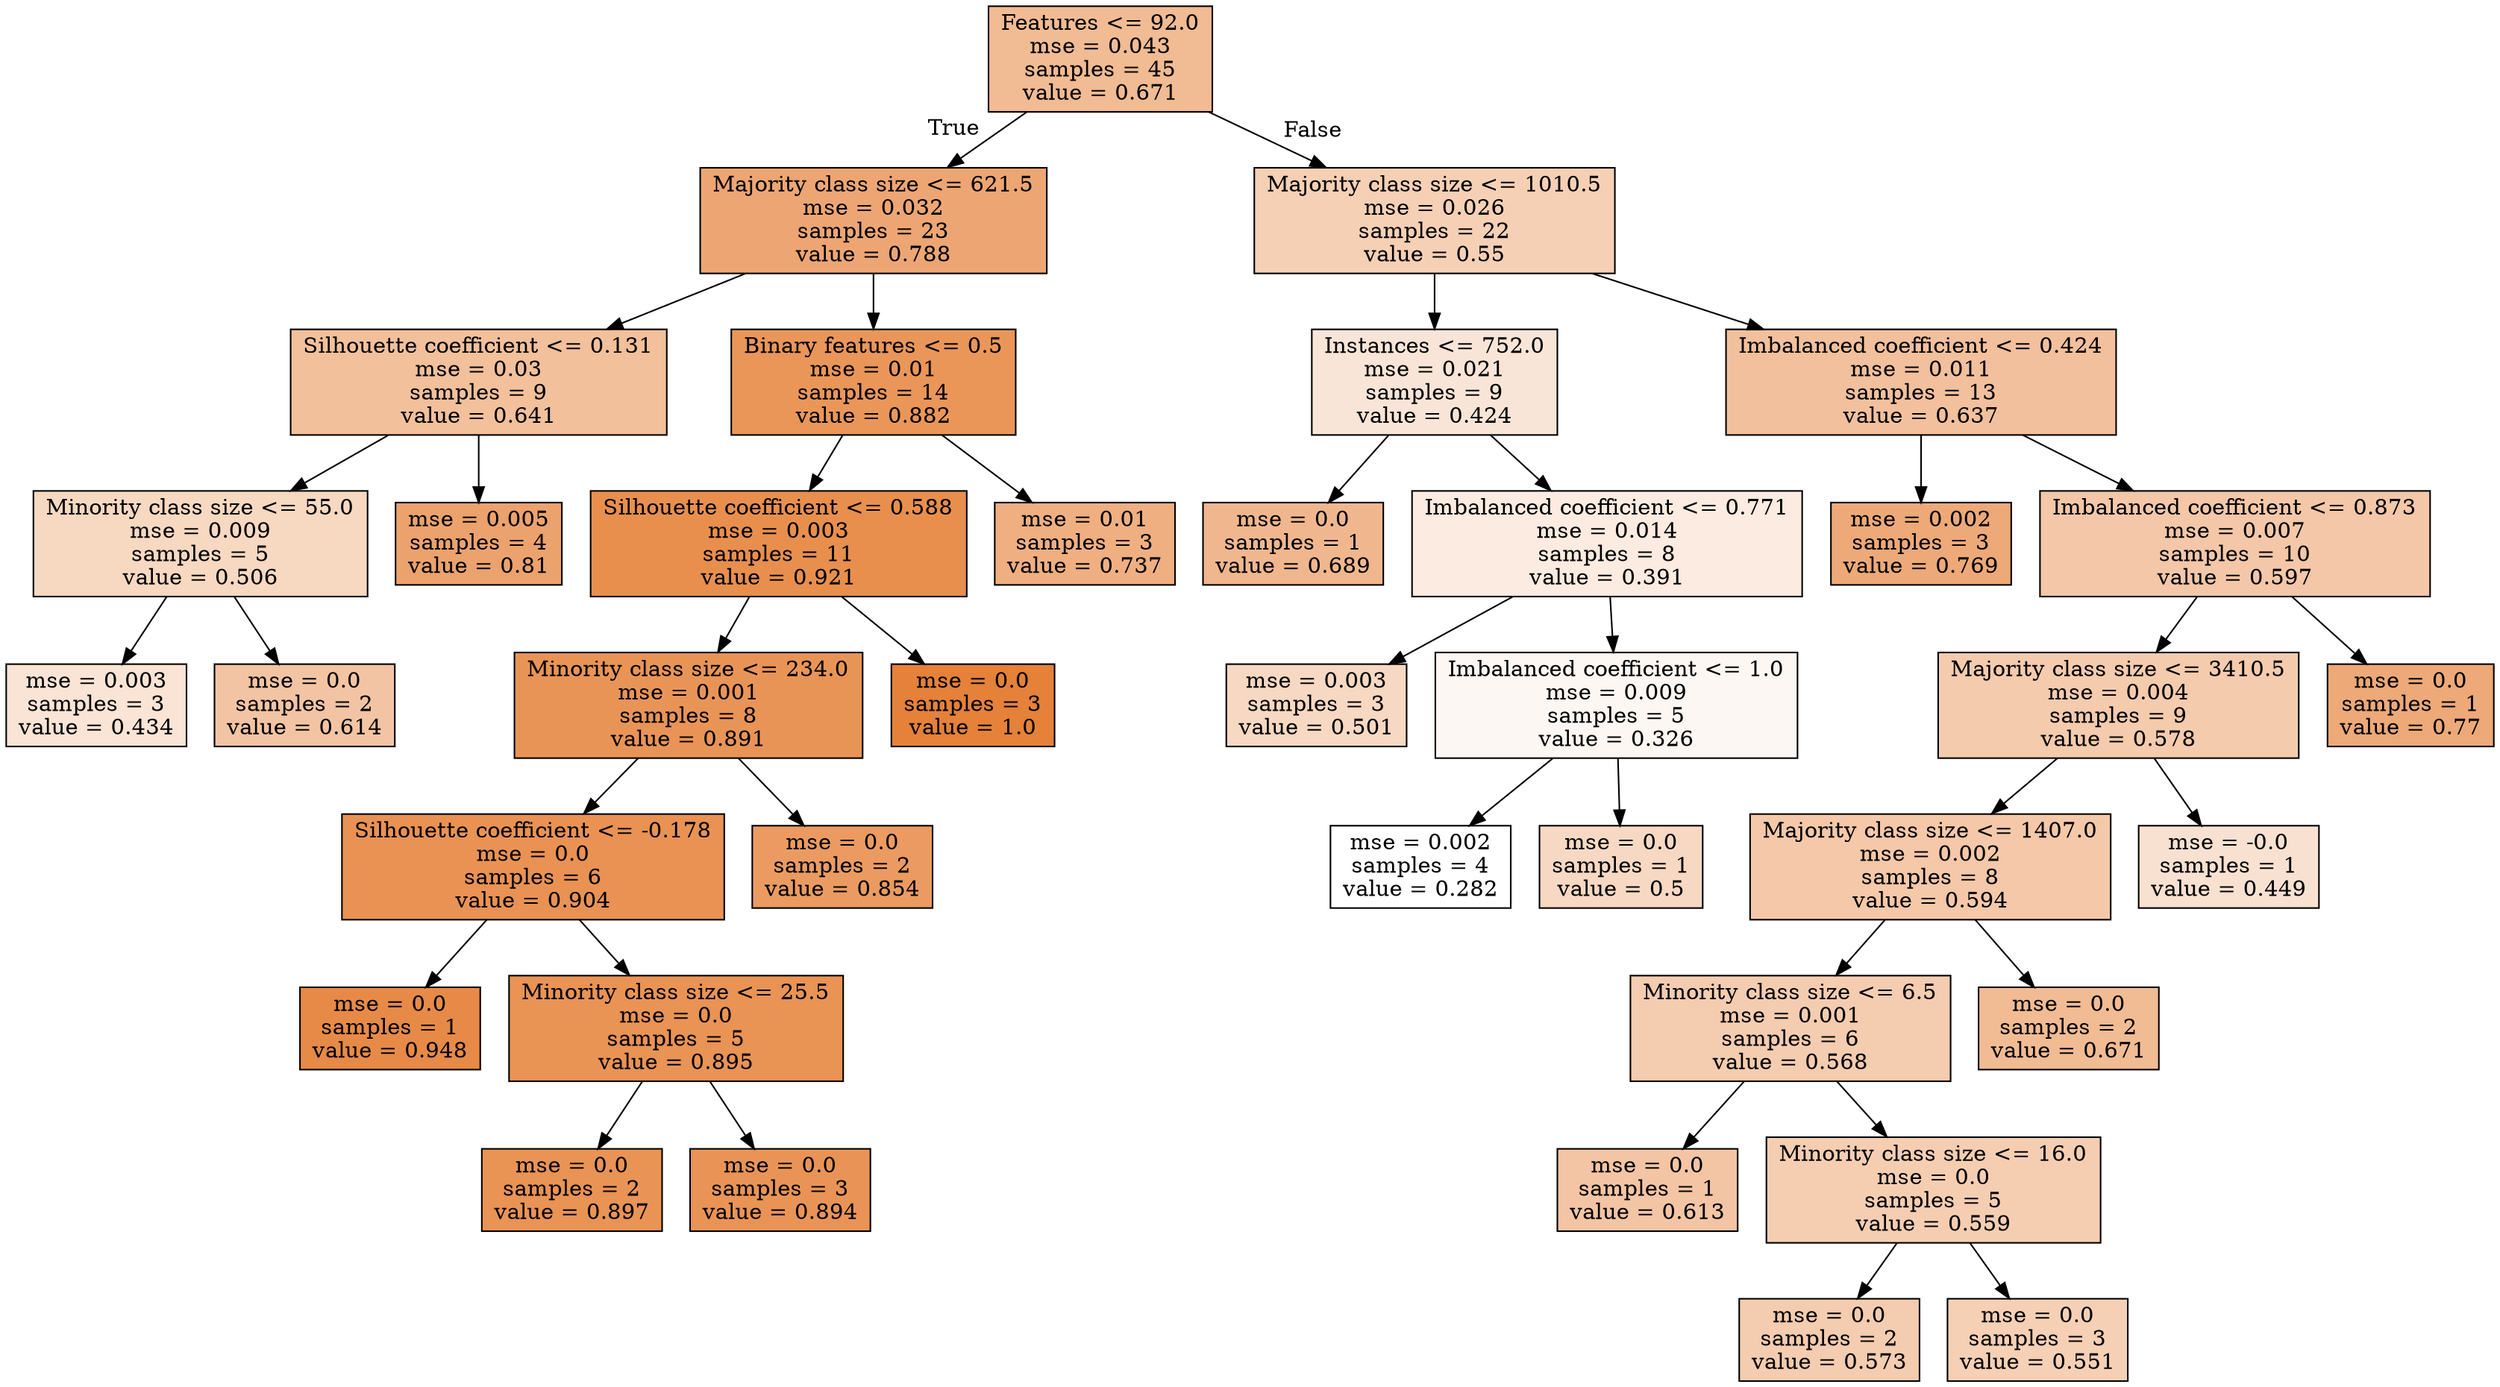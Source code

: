 digraph Tree {
node [shape=box, style="filled", color="black"] ;
0 [label="Features <= 92.0\nmse = 0.043\nsamples = 45\nvalue = 0.671", fillcolor="#e581398a"] ;
1 [label="Majority class size <= 621.5\nmse = 0.032\nsamples = 23\nvalue = 0.788", fillcolor="#e58139b4"] ;
0 -> 1 [labeldistance=2.5, labelangle=45, headlabel="True"] ;
2 [label="Silhouette coefficient <= 0.131\nmse = 0.03\nsamples = 9\nvalue = 0.641", fillcolor="#e5813980"] ;
1 -> 2 ;
3 [label="Minority class size <= 55.0\nmse = 0.009\nsamples = 5\nvalue = 0.506", fillcolor="#e581394f"] ;
2 -> 3 ;
4 [label="mse = 0.003\nsamples = 3\nvalue = 0.434", fillcolor="#e5813936"] ;
3 -> 4 ;
5 [label="mse = 0.0\nsamples = 2\nvalue = 0.614", fillcolor="#e5813976"] ;
3 -> 5 ;
6 [label="mse = 0.005\nsamples = 4\nvalue = 0.81", fillcolor="#e58139bc"] ;
2 -> 6 ;
7 [label="Binary features <= 0.5\nmse = 0.01\nsamples = 14\nvalue = 0.882", fillcolor="#e58139d5"] ;
1 -> 7 ;
8 [label="Silhouette coefficient <= 0.588\nmse = 0.003\nsamples = 11\nvalue = 0.921", fillcolor="#e58139e3"] ;
7 -> 8 ;
9 [label="Minority class size <= 234.0\nmse = 0.001\nsamples = 8\nvalue = 0.891", fillcolor="#e58139d8"] ;
8 -> 9 ;
10 [label="Silhouette coefficient <= -0.178\nmse = 0.0\nsamples = 6\nvalue = 0.904", fillcolor="#e58139dd"] ;
9 -> 10 ;
11 [label="mse = 0.0\nsamples = 1\nvalue = 0.948", fillcolor="#e58139ed"] ;
10 -> 11 ;
12 [label="Minority class size <= 25.5\nmse = 0.0\nsamples = 5\nvalue = 0.895", fillcolor="#e58139da"] ;
10 -> 12 ;
13 [label="mse = 0.0\nsamples = 2\nvalue = 0.897", fillcolor="#e58139da"] ;
12 -> 13 ;
14 [label="mse = 0.0\nsamples = 3\nvalue = 0.894", fillcolor="#e58139d9"] ;
12 -> 14 ;
15 [label="mse = 0.0\nsamples = 2\nvalue = 0.854", fillcolor="#e58139cb"] ;
9 -> 15 ;
16 [label="mse = 0.0\nsamples = 3\nvalue = 1.0", fillcolor="#e58139ff"] ;
8 -> 16 ;
17 [label="mse = 0.01\nsamples = 3\nvalue = 0.737", fillcolor="#e58139a2"] ;
7 -> 17 ;
18 [label="Majority class size <= 1010.5\nmse = 0.026\nsamples = 22\nvalue = 0.55", fillcolor="#e581395f"] ;
0 -> 18 [labeldistance=2.5, labelangle=-45, headlabel="False"] ;
19 [label="Instances <= 752.0\nmse = 0.021\nsamples = 9\nvalue = 0.424", fillcolor="#e5813933"] ;
18 -> 19 ;
20 [label="mse = 0.0\nsamples = 1\nvalue = 0.689", fillcolor="#e5813991"] ;
19 -> 20 ;
21 [label="Imbalanced coefficient <= 0.771\nmse = 0.014\nsamples = 8\nvalue = 0.391", fillcolor="#e5813927"] ;
19 -> 21 ;
22 [label="mse = 0.003\nsamples = 3\nvalue = 0.501", fillcolor="#e581394e"] ;
21 -> 22 ;
23 [label="Imbalanced coefficient <= 1.0\nmse = 0.009\nsamples = 5\nvalue = 0.326", fillcolor="#e581390f"] ;
21 -> 23 ;
24 [label="mse = 0.002\nsamples = 4\nvalue = 0.282", fillcolor="#e5813900"] ;
23 -> 24 ;
25 [label="mse = 0.0\nsamples = 1\nvalue = 0.5", fillcolor="#e581394d"] ;
23 -> 25 ;
26 [label="Imbalanced coefficient <= 0.424\nmse = 0.011\nsamples = 13\nvalue = 0.637", fillcolor="#e581397e"] ;
18 -> 26 ;
27 [label="mse = 0.002\nsamples = 3\nvalue = 0.769", fillcolor="#e58139ad"] ;
26 -> 27 ;
28 [label="Imbalanced coefficient <= 0.873\nmse = 0.007\nsamples = 10\nvalue = 0.597", fillcolor="#e5813970"] ;
26 -> 28 ;
29 [label="Majority class size <= 3410.5\nmse = 0.004\nsamples = 9\nvalue = 0.578", fillcolor="#e5813969"] ;
28 -> 29 ;
30 [label="Majority class size <= 1407.0\nmse = 0.002\nsamples = 8\nvalue = 0.594", fillcolor="#e581396f"] ;
29 -> 30 ;
31 [label="Minority class size <= 6.5\nmse = 0.001\nsamples = 6\nvalue = 0.568", fillcolor="#e5813966"] ;
30 -> 31 ;
32 [label="mse = 0.0\nsamples = 1\nvalue = 0.613", fillcolor="#e5813975"] ;
31 -> 32 ;
33 [label="Minority class size <= 16.0\nmse = 0.0\nsamples = 5\nvalue = 0.559", fillcolor="#e5813963"] ;
31 -> 33 ;
34 [label="mse = 0.0\nsamples = 2\nvalue = 0.573", fillcolor="#e5813967"] ;
33 -> 34 ;
35 [label="mse = 0.0\nsamples = 3\nvalue = 0.551", fillcolor="#e581395f"] ;
33 -> 35 ;
36 [label="mse = 0.0\nsamples = 2\nvalue = 0.671", fillcolor="#e581398a"] ;
30 -> 36 ;
37 [label="mse = -0.0\nsamples = 1\nvalue = 0.449", fillcolor="#e581393b"] ;
29 -> 37 ;
38 [label="mse = 0.0\nsamples = 1\nvalue = 0.77", fillcolor="#e58139ad"] ;
28 -> 38 ;
}